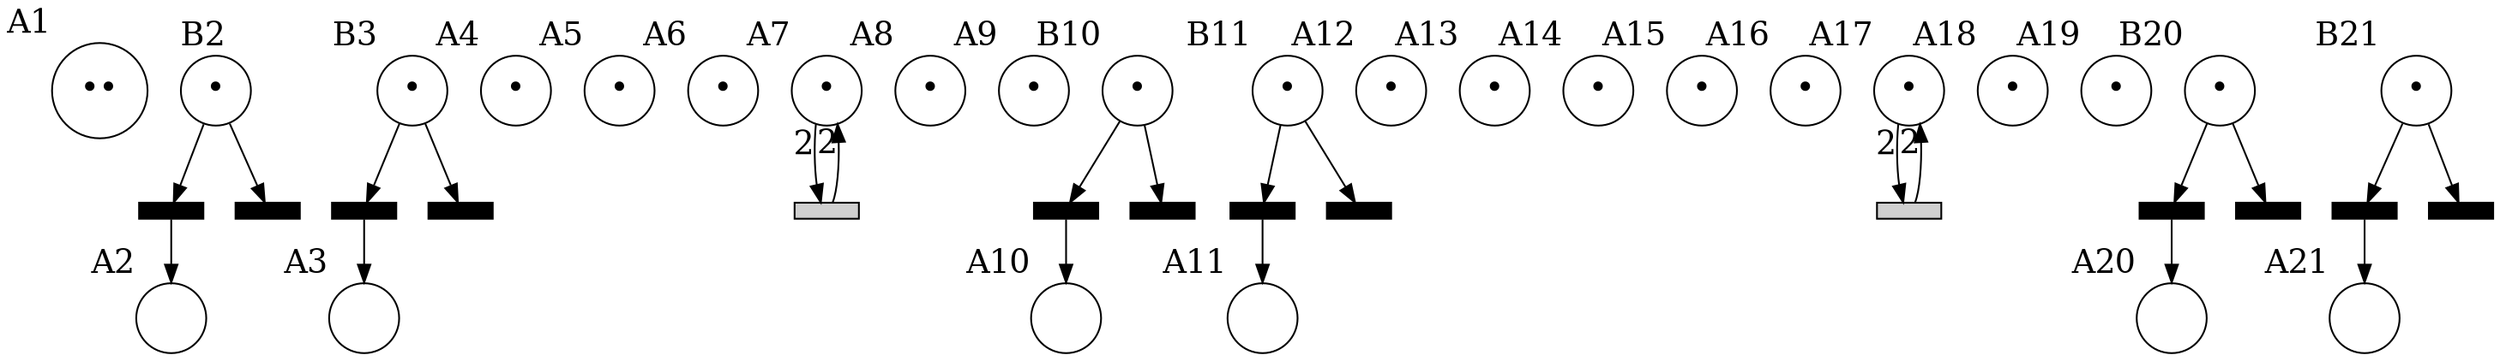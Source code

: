 digraph G {

	node[fontsize=18];
	edge[fontsize=18];
	A1 [shape=circle,xlabel="A1",label="••",pos="0.000000,0.000000!"];
	A2 [shape=circle,xlabel="A2",label=" ",pos="-0.974279,0.487139!"];
	B2 [shape=circle,xlabel="B2",label="•"];
	A3 [shape=circle,xlabel="A3",label=" ",pos="-1.948557,0.974279!"];
	B3 [shape=circle,xlabel="B3",label="•"];
	A4 [shape=circle,xlabel="A4",label="•",pos="-1.948557,1.948557!"];
	A5 [shape=circle,xlabel="A5",label="•",pos="-0.974279,2.435696!"];
	A6 [shape=circle,xlabel="A6",label="•",pos="0.000000,2.922836!"];
	A7 [shape=circle,xlabel="A7",label="•",pos="0.974279,2.435696!"];
	A8 [shape=circle,xlabel="A8",label="•",pos="1.948557,1.948557!"];
	A9 [shape=circle,xlabel="A9",label="•",pos="2.922836,1.461418!"];
	A10 [shape=circle,xlabel="A10",label=" ",pos="2.922836,0.487139!"];
	B10 [shape=circle,xlabel="B10",label="•"];
	A11 [shape=circle,xlabel="A11",label=" ",pos="2.922836,-0.487139!"];
	B11 [shape=circle,xlabel="B11",label="•"];
	A12 [shape=circle,xlabel="A12",label="•",pos="1.948557,-0.974279!"];
	A13 [shape=circle,xlabel="A13",label="•",pos="0.974279,-0.487139!"];
	A14 [shape=circle,xlabel="A14",label="•",pos="1.948557,-1.948557!"];
	A15 [shape=circle,xlabel="A15",label="•",pos="0.974279,-2.435696!"];
	A16 [shape=circle,xlabel="A16",label="•",pos="0.000000,-2.922836!"];
	A17 [shape=circle,xlabel="A17",label="•",pos="-0.974279,-2.435696!"];
	A18 [shape=circle,xlabel="A18",label="•",pos="-1.948557,-1.948557!"];
	A19 [shape=circle,xlabel="A19",label="•",pos="-2.922836,-1.461418!"];
	A20 [shape=circle,xlabel="A20",label=" ",pos="-2.922836,-0.487139!"];
	B20 [shape=circle,xlabel="B20",label="•"];
	A21 [shape=circle,xlabel="A21",label=" ",pos="-2.922836,0.487139!"];
	B21 [shape=circle,xlabel="B21",label="•"];
	tb2 [shape=rect,fixedsize=true,height=0.12,width=0.5,style=filled,fillcolor=black,xlabel="",label=""];
	tAb2 [shape=rect,fixedsize=true,height=0.12,width=0.5,style=filled,fillcolor=black,xlabel="",label=""];
	tb3 [shape=rect,fixedsize=true,height=0.12,width=0.5,style=filled,fillcolor=black,xlabel="",label=""];
	tAb3 [shape=rect,fixedsize=true,height=0.12,width=0.5,style=filled,fillcolor=black,xlabel="",label=""];
	tb10 [shape=rect,fixedsize=true,height=0.12,width=0.5,style=filled,fillcolor=black,xlabel="",label=""];
	tAb10 [shape=rect,fixedsize=true,height=0.12,width=0.5,style=filled,fillcolor=black,xlabel="",label=""];
	tb11 [shape=rect,fixedsize=true,height=0.12,width=0.5,style=filled,fillcolor=black,xlabel="",label=""];
	tAb11 [shape=rect,fixedsize=true,height=0.12,width=0.5,style=filled,fillcolor=black,xlabel="",label=""];
	tb20 [shape=rect,fixedsize=true,height=0.12,width=0.5,style=filled,fillcolor=black,xlabel="",label=""];
	tAb20 [shape=rect,fixedsize=true,height=0.12,width=0.5,style=filled,fillcolor=black,xlabel="",label=""];
	tb21 [shape=rect,fixedsize=true,height=0.12,width=0.5,style=filled,fillcolor=black,xlabel="",label=""];
	tAb21 [shape=rect,fixedsize=true,height=0.12,width=0.5,style=filled,fillcolor=black,xlabel="",label=""];
	tloop7 [shape=rect,fixedsize=true,height=0.12,width=0.5,style=filled,fillcolor="#D0D0D0",xlabel="",label=""];
	tloop17 [shape=rect,fixedsize=true,height=0.12,width=0.5,style=filled,fillcolor="#D0D0D0",xlabel="",label=""];
	B2 -> tb2;
	B2 -> tAb2;
	B3 -> tb3;
	B3 -> tAb3;
	B10 -> tb10;
	B10 -> tAb10;
	B11 -> tb11;
	B11 -> tAb11;
	B20 -> tb20;
	B20 -> tAb20;
	B21 -> tb21;
	B21 -> tAb21;
	A7 -> tloop7 [xlabel="2"];
	A17 -> tloop17 [xlabel="2"];
	tb2 -> A2;
	tb3 -> A3;
	tb10 -> A10;
	tb11 -> A11;
	tb20 -> A20;
	tb21 -> A21;
	tloop7 -> A7 [xlabel="2"];
	tloop17 -> A17 [xlabel="2"];
}
